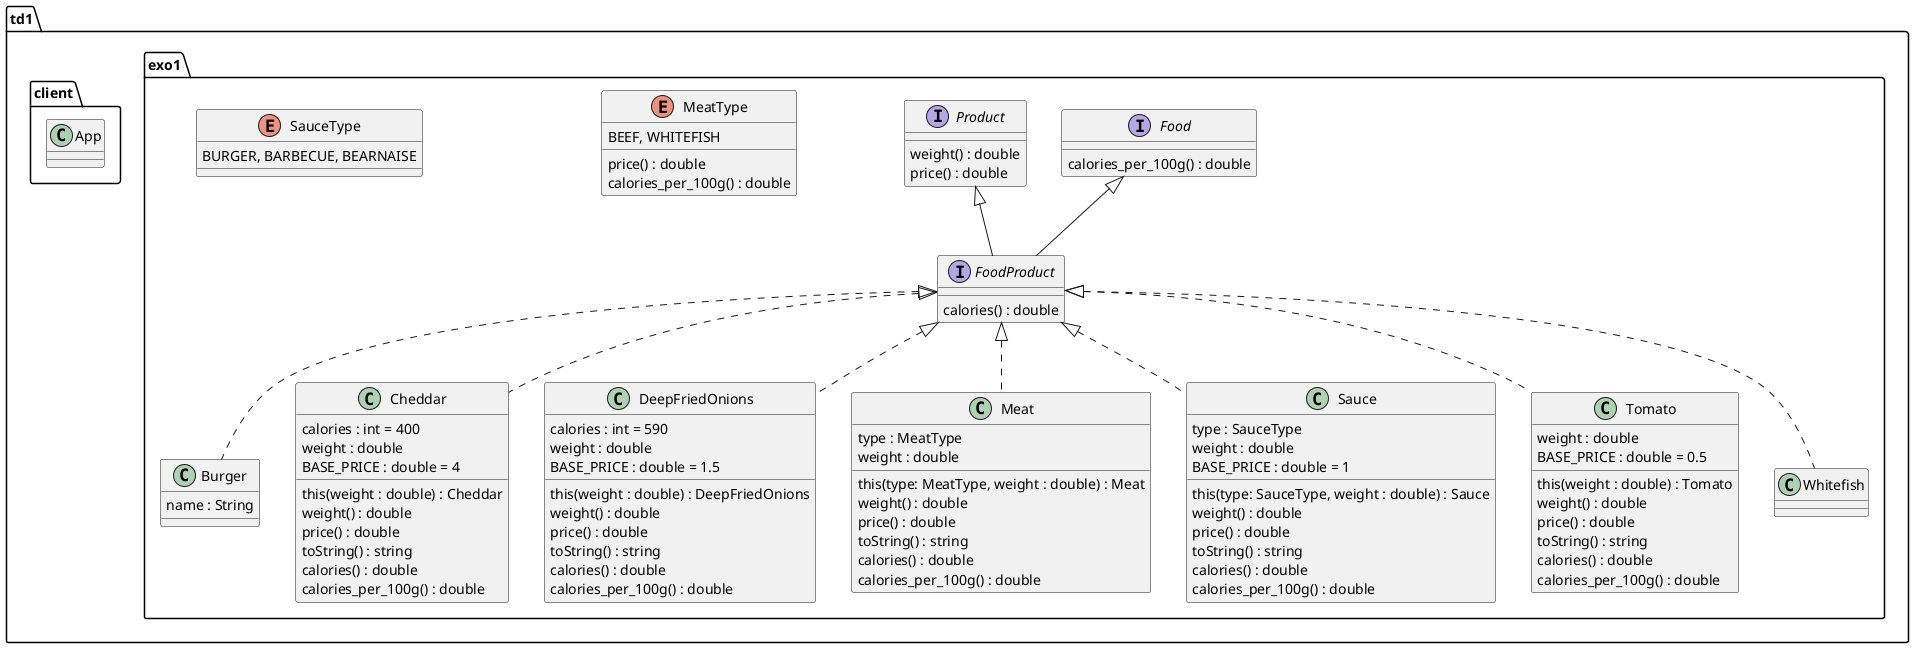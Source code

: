 @startuml

package td1.exo1 {
interface FoodProduct
interface Food
interface Product
class Burger
class Cheddar
class DeepFriedOnions
class Meat
enum MeatType
class Sauce
enum SauceType
class Tomato

FoodProduct <|.. Burger
FoodProduct <|.. Cheddar
FoodProduct <|.. DeepFriedOnions
FoodProduct <|.. Meat
FoodProduct <|.. Sauce
FoodProduct <|.. Tomato
FoodProduct <|.. Whitefish

Food <|-- FoodProduct
Product <|-- FoodProduct

interface FoodProduct {
    calories() : double
}

interface Food {
    calories_per_100g() : double
}

interface Product {
    weight() : double
    price() : double
}

enum MeatType {
    BEEF, WHITEFISH
    price() : double
    calories_per_100g() : double
}

enum SauceType {
    BURGER, BARBECUE, BEARNAISE
}

class Burger {
    name : String

}

class Cheddar {
   calories : int = 400
   weight : double
   BASE_PRICE : double = 4

   this(weight : double) : Cheddar
   weight() : double
   price() : double
   toString() : string
   calories() : double
   calories_per_100g() : double
}

class DeepFriedOnions {
    calories : int = 590
    weight : double
    BASE_PRICE : double = 1.5

    this(weight : double) : DeepFriedOnions
    weight() : double
    price() : double
    toString() : string
    calories() : double
    calories_per_100g() : double
}

class Meat {

    type : MeatType
    weight : double

    this(type: MeatType, weight : double) : Meat
    weight() : double
    price() : double
    toString() : string
    calories() : double
    calories_per_100g() : double
}

class Sauce {
    type : SauceType
    weight : double
    BASE_PRICE : double = 1

    this(type: SauceType, weight : double) : Sauce
    weight() : double
    price() : double
    toString() : string
    calories() : double
    calories_per_100g() : double
}

class Tomato {
    weight : double
    BASE_PRICE : double = 0.5

    this(weight : double) : Tomato
    weight() : double
    price() : double
    toString() : string
    calories() : double
    calories_per_100g() : double
}
}

package td1.client{
class App


}
@enduml
